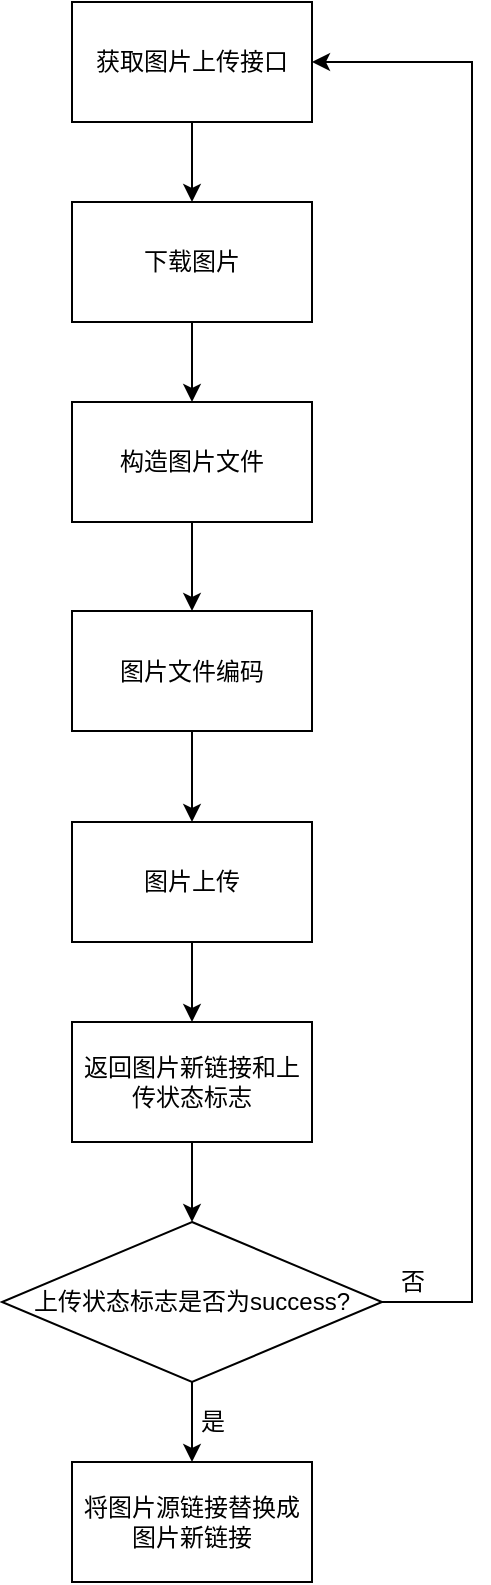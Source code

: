 <mxfile version="18.0.1" type="github">
  <diagram id="C5RBs43oDa-KdzZeNtuy" name="Page-1">
    <mxGraphModel dx="1038" dy="500" grid="1" gridSize="10" guides="1" tooltips="1" connect="1" arrows="1" fold="1" page="1" pageScale="1" pageWidth="827" pageHeight="1169" math="0" shadow="0">
      <root>
        <mxCell id="WIyWlLk6GJQsqaUBKTNV-0" />
        <mxCell id="WIyWlLk6GJQsqaUBKTNV-1" parent="WIyWlLk6GJQsqaUBKTNV-0" />
        <mxCell id="6fjcl-n8C-YK8sSfS6Hp-2" style="edgeStyle=orthogonalEdgeStyle;rounded=0;orthogonalLoop=1;jettySize=auto;html=1;entryX=0.5;entryY=0;entryDx=0;entryDy=0;" parent="WIyWlLk6GJQsqaUBKTNV-1" source="6fjcl-n8C-YK8sSfS6Hp-0" target="6fjcl-n8C-YK8sSfS6Hp-1" edge="1">
          <mxGeometry relative="1" as="geometry" />
        </mxCell>
        <mxCell id="6fjcl-n8C-YK8sSfS6Hp-0" value="获取图片上传接口" style="rounded=0;whiteSpace=wrap;html=1;" parent="WIyWlLk6GJQsqaUBKTNV-1" vertex="1">
          <mxGeometry x="250" y="220" width="120" height="60" as="geometry" />
        </mxCell>
        <mxCell id="6fjcl-n8C-YK8sSfS6Hp-4" style="edgeStyle=orthogonalEdgeStyle;rounded=0;orthogonalLoop=1;jettySize=auto;html=1;entryX=0.5;entryY=0;entryDx=0;entryDy=0;" parent="WIyWlLk6GJQsqaUBKTNV-1" source="6fjcl-n8C-YK8sSfS6Hp-1" target="6fjcl-n8C-YK8sSfS6Hp-3" edge="1">
          <mxGeometry relative="1" as="geometry" />
        </mxCell>
        <mxCell id="6fjcl-n8C-YK8sSfS6Hp-1" value="下载图片" style="rounded=0;whiteSpace=wrap;html=1;" parent="WIyWlLk6GJQsqaUBKTNV-1" vertex="1">
          <mxGeometry x="250" y="320" width="120" height="60" as="geometry" />
        </mxCell>
        <mxCell id="6fjcl-n8C-YK8sSfS6Hp-6" style="edgeStyle=orthogonalEdgeStyle;rounded=0;orthogonalLoop=1;jettySize=auto;html=1;entryX=0.5;entryY=0;entryDx=0;entryDy=0;" parent="WIyWlLk6GJQsqaUBKTNV-1" source="6fjcl-n8C-YK8sSfS6Hp-3" target="6fjcl-n8C-YK8sSfS6Hp-5" edge="1">
          <mxGeometry relative="1" as="geometry">
            <mxPoint x="310" y="520" as="targetPoint" />
          </mxGeometry>
        </mxCell>
        <mxCell id="6fjcl-n8C-YK8sSfS6Hp-3" value="构造图片文件" style="rounded=0;whiteSpace=wrap;html=1;" parent="WIyWlLk6GJQsqaUBKTNV-1" vertex="1">
          <mxGeometry x="250" y="420" width="120" height="60" as="geometry" />
        </mxCell>
        <mxCell id="6fjcl-n8C-YK8sSfS6Hp-8" style="edgeStyle=orthogonalEdgeStyle;rounded=0;orthogonalLoop=1;jettySize=auto;html=1;entryX=0.5;entryY=0;entryDx=0;entryDy=0;" parent="WIyWlLk6GJQsqaUBKTNV-1" source="6fjcl-n8C-YK8sSfS6Hp-5" target="6fjcl-n8C-YK8sSfS6Hp-7" edge="1">
          <mxGeometry relative="1" as="geometry" />
        </mxCell>
        <mxCell id="6fjcl-n8C-YK8sSfS6Hp-5" value="图片文件编码" style="rounded=0;whiteSpace=wrap;html=1;" parent="WIyWlLk6GJQsqaUBKTNV-1" vertex="1">
          <mxGeometry x="250" y="524.5" width="120" height="60" as="geometry" />
        </mxCell>
        <mxCell id="6fjcl-n8C-YK8sSfS6Hp-10" style="edgeStyle=orthogonalEdgeStyle;rounded=0;orthogonalLoop=1;jettySize=auto;html=1;entryX=0.5;entryY=0;entryDx=0;entryDy=0;" parent="WIyWlLk6GJQsqaUBKTNV-1" source="6fjcl-n8C-YK8sSfS6Hp-7" target="6fjcl-n8C-YK8sSfS6Hp-9" edge="1">
          <mxGeometry relative="1" as="geometry" />
        </mxCell>
        <mxCell id="6fjcl-n8C-YK8sSfS6Hp-7" value="图片上传" style="rounded=0;whiteSpace=wrap;html=1;" parent="WIyWlLk6GJQsqaUBKTNV-1" vertex="1">
          <mxGeometry x="250" y="630" width="120" height="60" as="geometry" />
        </mxCell>
        <mxCell id="6fjcl-n8C-YK8sSfS6Hp-12" style="edgeStyle=orthogonalEdgeStyle;rounded=0;orthogonalLoop=1;jettySize=auto;html=1;entryX=0.5;entryY=0;entryDx=0;entryDy=0;" parent="WIyWlLk6GJQsqaUBKTNV-1" source="6fjcl-n8C-YK8sSfS6Hp-9" target="6fjcl-n8C-YK8sSfS6Hp-11" edge="1">
          <mxGeometry relative="1" as="geometry" />
        </mxCell>
        <mxCell id="6fjcl-n8C-YK8sSfS6Hp-9" value="返回图片新链接和上传状态标志" style="rounded=0;whiteSpace=wrap;html=1;" parent="WIyWlLk6GJQsqaUBKTNV-1" vertex="1">
          <mxGeometry x="250" y="730" width="120" height="60" as="geometry" />
        </mxCell>
        <mxCell id="6fjcl-n8C-YK8sSfS6Hp-14" style="edgeStyle=orthogonalEdgeStyle;rounded=0;orthogonalLoop=1;jettySize=auto;html=1;exitX=0.5;exitY=1;exitDx=0;exitDy=0;entryX=0.5;entryY=0;entryDx=0;entryDy=0;" parent="WIyWlLk6GJQsqaUBKTNV-1" source="6fjcl-n8C-YK8sSfS6Hp-11" target="6fjcl-n8C-YK8sSfS6Hp-13" edge="1">
          <mxGeometry relative="1" as="geometry" />
        </mxCell>
        <mxCell id="6fjcl-n8C-YK8sSfS6Hp-15" style="edgeStyle=orthogonalEdgeStyle;rounded=0;orthogonalLoop=1;jettySize=auto;html=1;entryX=1;entryY=0.5;entryDx=0;entryDy=0;" parent="WIyWlLk6GJQsqaUBKTNV-1" source="6fjcl-n8C-YK8sSfS6Hp-11" target="6fjcl-n8C-YK8sSfS6Hp-0" edge="1">
          <mxGeometry relative="1" as="geometry">
            <Array as="points">
              <mxPoint x="450" y="870" />
              <mxPoint x="450" y="250" />
            </Array>
          </mxGeometry>
        </mxCell>
        <mxCell id="6fjcl-n8C-YK8sSfS6Hp-11" value="上传状态标志是否为success?" style="rhombus;whiteSpace=wrap;html=1;" parent="WIyWlLk6GJQsqaUBKTNV-1" vertex="1">
          <mxGeometry x="215" y="830" width="190" height="80" as="geometry" />
        </mxCell>
        <mxCell id="6fjcl-n8C-YK8sSfS6Hp-13" value="将图片源链接替换成图片新链接" style="rounded=0;whiteSpace=wrap;html=1;" parent="WIyWlLk6GJQsqaUBKTNV-1" vertex="1">
          <mxGeometry x="250" y="950" width="120" height="60" as="geometry" />
        </mxCell>
        <mxCell id="6fjcl-n8C-YK8sSfS6Hp-16" value="否" style="text;html=1;align=center;verticalAlign=middle;resizable=0;points=[];autosize=1;strokeColor=none;fillColor=none;" parent="WIyWlLk6GJQsqaUBKTNV-1" vertex="1">
          <mxGeometry x="405" y="850" width="30" height="20" as="geometry" />
        </mxCell>
        <mxCell id="6fjcl-n8C-YK8sSfS6Hp-17" value="是" style="text;html=1;align=center;verticalAlign=middle;resizable=0;points=[];autosize=1;strokeColor=none;fillColor=none;" parent="WIyWlLk6GJQsqaUBKTNV-1" vertex="1">
          <mxGeometry x="305" y="920" width="30" height="20" as="geometry" />
        </mxCell>
      </root>
    </mxGraphModel>
  </diagram>
</mxfile>
